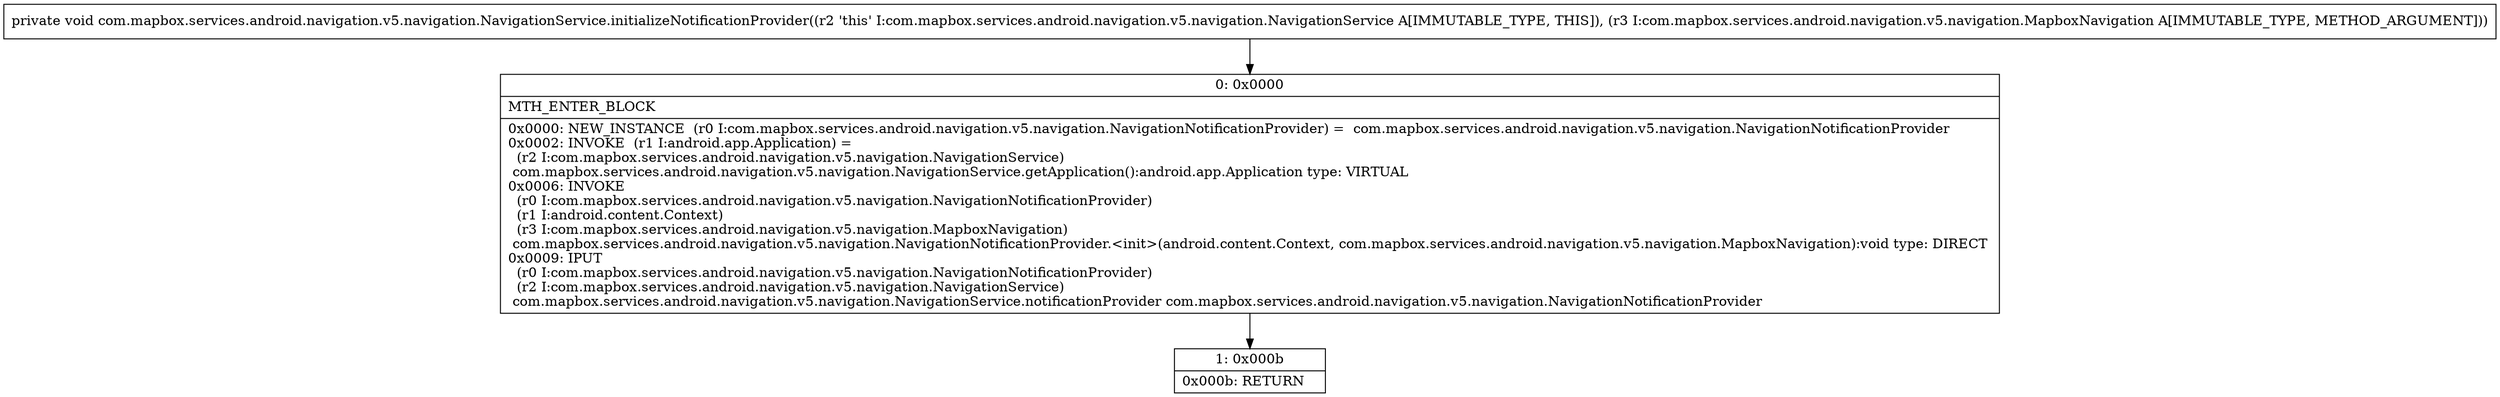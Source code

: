 digraph "CFG forcom.mapbox.services.android.navigation.v5.navigation.NavigationService.initializeNotificationProvider(Lcom\/mapbox\/services\/android\/navigation\/v5\/navigation\/MapboxNavigation;)V" {
Node_0 [shape=record,label="{0\:\ 0x0000|MTH_ENTER_BLOCK\l|0x0000: NEW_INSTANCE  (r0 I:com.mapbox.services.android.navigation.v5.navigation.NavigationNotificationProvider) =  com.mapbox.services.android.navigation.v5.navigation.NavigationNotificationProvider \l0x0002: INVOKE  (r1 I:android.app.Application) = \l  (r2 I:com.mapbox.services.android.navigation.v5.navigation.NavigationService)\l com.mapbox.services.android.navigation.v5.navigation.NavigationService.getApplication():android.app.Application type: VIRTUAL \l0x0006: INVOKE  \l  (r0 I:com.mapbox.services.android.navigation.v5.navigation.NavigationNotificationProvider)\l  (r1 I:android.content.Context)\l  (r3 I:com.mapbox.services.android.navigation.v5.navigation.MapboxNavigation)\l com.mapbox.services.android.navigation.v5.navigation.NavigationNotificationProvider.\<init\>(android.content.Context, com.mapbox.services.android.navigation.v5.navigation.MapboxNavigation):void type: DIRECT \l0x0009: IPUT  \l  (r0 I:com.mapbox.services.android.navigation.v5.navigation.NavigationNotificationProvider)\l  (r2 I:com.mapbox.services.android.navigation.v5.navigation.NavigationService)\l com.mapbox.services.android.navigation.v5.navigation.NavigationService.notificationProvider com.mapbox.services.android.navigation.v5.navigation.NavigationNotificationProvider \l}"];
Node_1 [shape=record,label="{1\:\ 0x000b|0x000b: RETURN   \l}"];
MethodNode[shape=record,label="{private void com.mapbox.services.android.navigation.v5.navigation.NavigationService.initializeNotificationProvider((r2 'this' I:com.mapbox.services.android.navigation.v5.navigation.NavigationService A[IMMUTABLE_TYPE, THIS]), (r3 I:com.mapbox.services.android.navigation.v5.navigation.MapboxNavigation A[IMMUTABLE_TYPE, METHOD_ARGUMENT])) }"];
MethodNode -> Node_0;
Node_0 -> Node_1;
}


